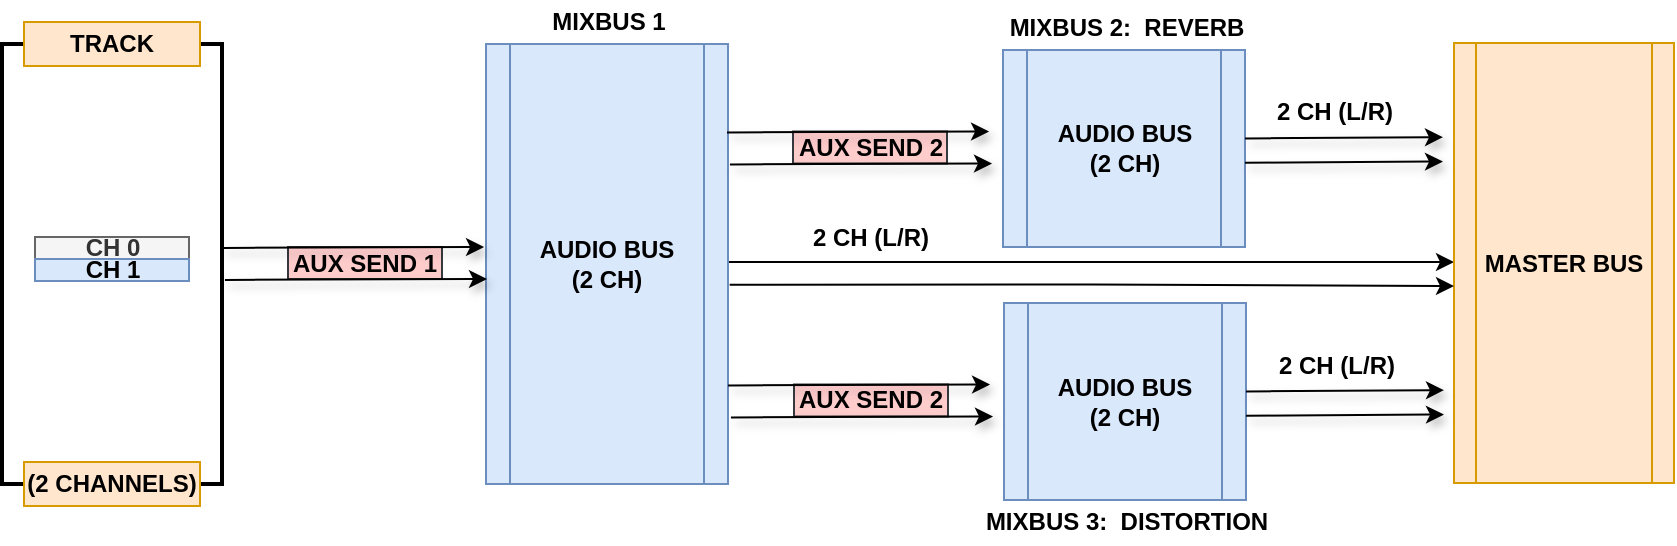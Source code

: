 <mxfile version="14.0.1" type="device"><diagram id="V03br5_8dw5gIZR1Cnkg" name="Page-1"><mxGraphModel dx="1307" dy="1041" grid="1" gridSize="11" guides="1" tooltips="1" connect="1" arrows="1" fold="1" page="1" pageScale="1" pageWidth="1100" pageHeight="850" math="0" shadow="0"><root><mxCell id="0"/><mxCell id="1" parent="0"/><mxCell id="l5dtCFfwm-GXIGR4iC7H-95" style="edgeStyle=orthogonalEdgeStyle;rounded=0;orthogonalLoop=1;jettySize=auto;html=1;exitX=1;exitY=0.5;exitDx=0;exitDy=0;" edge="1" parent="1" source="l5dtCFfwm-GXIGR4iC7H-24" target="l5dtCFfwm-GXIGR4iC7H-25"><mxGeometry relative="1" as="geometry"><Array as="points"><mxPoint x="594" y="263"/><mxPoint x="594" y="263"/></Array></mxGeometry></mxCell><mxCell id="l5dtCFfwm-GXIGR4iC7H-24" value="&lt;b&gt;AUDIO BUS&lt;br&gt;(2 CH)&lt;/b&gt;" style="shape=process;whiteSpace=wrap;html=1;backgroundOutline=1;fillColor=#dae8fc;strokeColor=#6c8ebf;" vertex="1" parent="1"><mxGeometry x="286" y="154" width="121" height="220" as="geometry"/></mxCell><mxCell id="l5dtCFfwm-GXIGR4iC7H-25" value="&lt;b&gt;MASTER BUS&lt;/b&gt;" style="shape=process;whiteSpace=wrap;html=1;backgroundOutline=1;fillColor=#ffe6cc;strokeColor=#d79b00;" vertex="1" parent="1"><mxGeometry x="770" y="153.5" width="110" height="220" as="geometry"/></mxCell><mxCell id="l5dtCFfwm-GXIGR4iC7H-26" value="&lt;b&gt;CH 0&lt;/b&gt;" style="rounded=0;whiteSpace=wrap;html=1;fillColor=#f5f5f5;strokeColor=#666666;fontColor=#333333;" vertex="1" parent="1"><mxGeometry x="60.5" y="250.5" width="77" height="11" as="geometry"/></mxCell><mxCell id="l5dtCFfwm-GXIGR4iC7H-27" value="&lt;b&gt;CH 1&lt;br&gt;&lt;/b&gt;" style="rounded=0;whiteSpace=wrap;html=1;fillColor=#dae8fc;strokeColor=#6c8ebf;" vertex="1" parent="1"><mxGeometry x="60.5" y="261.5" width="77" height="11" as="geometry"/></mxCell><mxCell id="l5dtCFfwm-GXIGR4iC7H-28" value="" style="strokeWidth=2;html=1;shape=mxgraph.flowchart.annotation_1;align=left;pointerEvents=1;labelBackgroundColor=none;fontColor=#000000;" vertex="1" parent="1"><mxGeometry x="44" y="154" width="22" height="220" as="geometry"/></mxCell><mxCell id="l5dtCFfwm-GXIGR4iC7H-29" value="" style="strokeWidth=2;html=1;shape=mxgraph.flowchart.annotation_1;align=left;pointerEvents=1;labelBackgroundColor=none;fontColor=#000000;rotation=-180;" vertex="1" parent="1"><mxGeometry x="132" y="154" width="22" height="220" as="geometry"/></mxCell><mxCell id="l5dtCFfwm-GXIGR4iC7H-30" value="&lt;b&gt;TRACK&lt;/b&gt;" style="rounded=0;whiteSpace=wrap;html=1;labelBackgroundColor=none;fillColor=#ffe6cc;strokeColor=#d79b00;" vertex="1" parent="1"><mxGeometry x="55" y="143" width="88" height="22" as="geometry"/></mxCell><mxCell id="l5dtCFfwm-GXIGR4iC7H-31" value="&lt;b&gt;(2 CHANNELS)&lt;/b&gt;" style="rounded=0;whiteSpace=wrap;html=1;labelBackgroundColor=none;fillColor=#ffe6cc;strokeColor=#d79b00;" vertex="1" parent="1"><mxGeometry x="55" y="363" width="88" height="22" as="geometry"/></mxCell><mxCell id="l5dtCFfwm-GXIGR4iC7H-32" value="&lt;b&gt;AUX SEND 1&lt;/b&gt;" style="rounded=0;whiteSpace=wrap;html=1;labelBackgroundColor=none;strokeColor=#36393d;fillColor=#ffcccc;" vertex="1" parent="1"><mxGeometry x="187" y="255.5" width="77" height="16" as="geometry"/></mxCell><mxCell id="l5dtCFfwm-GXIGR4iC7H-33" value="&lt;b&gt;MIXBUS&lt;/b&gt; &lt;b&gt;1&lt;/b&gt;" style="text;html=1;align=center;verticalAlign=middle;resizable=0;points=[];autosize=1;fontColor=#000000;" vertex="1" parent="1"><mxGeometry x="308" y="132" width="77" height="22" as="geometry"/></mxCell><mxCell id="l5dtCFfwm-GXIGR4iC7H-34" value="" style="endArrow=classic;html=1;shadow=1;fontColor=#000000;fillColor=none;entryX=-0.008;entryY=0.545;entryDx=0;entryDy=0;entryPerimeter=0;" edge="1" parent="1"><mxGeometry width="50" height="50" relative="1" as="geometry"><mxPoint x="155.47" y="271.95" as="sourcePoint"/><mxPoint x="286.502" y="271.5" as="targetPoint"/></mxGeometry></mxCell><mxCell id="l5dtCFfwm-GXIGR4iC7H-35" value="" style="endArrow=classic;html=1;shadow=1;fontColor=#000000;fillColor=none;entryX=-0.008;entryY=0.545;entryDx=0;entryDy=0;entryPerimeter=0;" edge="1" parent="1"><mxGeometry width="50" height="50" relative="1" as="geometry"><mxPoint x="154" y="255.95" as="sourcePoint"/><mxPoint x="285.032" y="255.5" as="targetPoint"/></mxGeometry></mxCell><mxCell id="l5dtCFfwm-GXIGR4iC7H-36" value="&lt;b&gt;AUDIO BUS&lt;br&gt;(2 CH)&lt;/b&gt;" style="shape=process;whiteSpace=wrap;html=1;backgroundOutline=1;fillColor=#dae8fc;strokeColor=#6c8ebf;" vertex="1" parent="1"><mxGeometry x="544.5" y="157" width="121" height="98.5" as="geometry"/></mxCell><mxCell id="l5dtCFfwm-GXIGR4iC7H-37" value="&lt;b&gt;AUX SEND 2&lt;br&gt;&lt;/b&gt;" style="rounded=0;whiteSpace=wrap;html=1;labelBackgroundColor=none;strokeColor=#36393d;fillColor=#ffcccc;" vertex="1" parent="1"><mxGeometry x="439.5" y="197.75" width="77" height="16" as="geometry"/></mxCell><mxCell id="l5dtCFfwm-GXIGR4iC7H-38" value="&lt;b&gt;MIXBUS&lt;/b&gt; &lt;b&gt;2:&amp;nbsp; REVERB&lt;br&gt;&lt;/b&gt;" style="text;html=1;align=center;verticalAlign=middle;resizable=0;points=[];autosize=1;fontColor=#000000;" vertex="1" parent="1"><mxGeometry x="539.5" y="135" width="132" height="22" as="geometry"/></mxCell><mxCell id="l5dtCFfwm-GXIGR4iC7H-39" value="" style="endArrow=classic;html=1;shadow=1;fontColor=#000000;fillColor=none;entryX=-0.008;entryY=0.545;entryDx=0;entryDy=0;entryPerimeter=0;" edge="1" parent="1"><mxGeometry width="50" height="50" relative="1" as="geometry"><mxPoint x="407.97" y="214.2" as="sourcePoint"/><mxPoint x="539.002" y="213.75" as="targetPoint"/></mxGeometry></mxCell><mxCell id="l5dtCFfwm-GXIGR4iC7H-40" value="" style="endArrow=classic;html=1;shadow=1;fontColor=#000000;fillColor=none;entryX=-0.008;entryY=0.545;entryDx=0;entryDy=0;entryPerimeter=0;" edge="1" parent="1"><mxGeometry width="50" height="50" relative="1" as="geometry"><mxPoint x="406.5" y="198.2" as="sourcePoint"/><mxPoint x="537.532" y="197.75" as="targetPoint"/></mxGeometry></mxCell><mxCell id="l5dtCFfwm-GXIGR4iC7H-41" value="" style="endArrow=classic;html=1;shadow=1;strokeColor=#000000;fontColor=#000000;" edge="1" parent="1"><mxGeometry width="50" height="50" relative="1" as="geometry"><mxPoint x="665.5" y="213.37" as="sourcePoint"/><mxPoint x="764.5" y="212.75" as="targetPoint"/></mxGeometry></mxCell><mxCell id="l5dtCFfwm-GXIGR4iC7H-42" value="" style="endArrow=classic;html=1;shadow=1;fontColor=#000000;fillColor=none;" edge="1" parent="1"><mxGeometry width="50" height="50" relative="1" as="geometry"><mxPoint x="665.5" y="201.19" as="sourcePoint"/><mxPoint x="764.5" y="200.57" as="targetPoint"/></mxGeometry></mxCell><mxCell id="l5dtCFfwm-GXIGR4iC7H-43" value="&lt;b&gt;2 CH (L/R)&lt;/b&gt;" style="text;html=1;align=center;verticalAlign=middle;resizable=0;points=[];autosize=1;fontColor=#000000;" vertex="1" parent="1"><mxGeometry x="671.5" y="177.16" width="77" height="22" as="geometry"/></mxCell><mxCell id="l5dtCFfwm-GXIGR4iC7H-44" value="&lt;b&gt;AUDIO BUS&lt;br&gt;(2 CH)&lt;/b&gt;" style="shape=process;whiteSpace=wrap;html=1;backgroundOutline=1;fillColor=#dae8fc;strokeColor=#6c8ebf;" vertex="1" parent="1"><mxGeometry x="545" y="283.5" width="121" height="98.5" as="geometry"/></mxCell><mxCell id="l5dtCFfwm-GXIGR4iC7H-45" value="&lt;b&gt;AUX SEND 2&lt;br&gt;&lt;/b&gt;" style="rounded=0;whiteSpace=wrap;html=1;labelBackgroundColor=none;strokeColor=#36393d;fillColor=#ffcccc;" vertex="1" parent="1"><mxGeometry x="440" y="324.25" width="77" height="16" as="geometry"/></mxCell><mxCell id="l5dtCFfwm-GXIGR4iC7H-46" value="&lt;b&gt;MIXBUS&lt;/b&gt; &lt;b&gt;3:&amp;nbsp; DISTORTION&lt;br&gt;&lt;/b&gt;" style="text;html=1;align=center;verticalAlign=middle;resizable=0;points=[];autosize=1;fontColor=#000000;" vertex="1" parent="1"><mxGeometry x="523" y="382" width="165" height="22" as="geometry"/></mxCell><mxCell id="l5dtCFfwm-GXIGR4iC7H-47" value="" style="endArrow=classic;html=1;shadow=1;fontColor=#000000;fillColor=none;entryX=-0.008;entryY=0.545;entryDx=0;entryDy=0;entryPerimeter=0;" edge="1" parent="1"><mxGeometry width="50" height="50" relative="1" as="geometry"><mxPoint x="408.47" y="340.7" as="sourcePoint"/><mxPoint x="539.502" y="340.25" as="targetPoint"/></mxGeometry></mxCell><mxCell id="l5dtCFfwm-GXIGR4iC7H-48" value="" style="endArrow=classic;html=1;shadow=1;fontColor=#000000;fillColor=none;entryX=-0.008;entryY=0.545;entryDx=0;entryDy=0;entryPerimeter=0;" edge="1" parent="1"><mxGeometry width="50" height="50" relative="1" as="geometry"><mxPoint x="407" y="324.7" as="sourcePoint"/><mxPoint x="538.032" y="324.25" as="targetPoint"/></mxGeometry></mxCell><mxCell id="l5dtCFfwm-GXIGR4iC7H-49" value="" style="endArrow=classic;html=1;shadow=1;strokeColor=#000000;fontColor=#000000;" edge="1" parent="1"><mxGeometry width="50" height="50" relative="1" as="geometry"><mxPoint x="666" y="339.87" as="sourcePoint"/><mxPoint x="765" y="339.25" as="targetPoint"/></mxGeometry></mxCell><mxCell id="l5dtCFfwm-GXIGR4iC7H-50" value="" style="endArrow=classic;html=1;shadow=1;fontColor=#000000;fillColor=none;" edge="1" parent="1"><mxGeometry width="50" height="50" relative="1" as="geometry"><mxPoint x="666" y="327.69" as="sourcePoint"/><mxPoint x="765" y="327.07" as="targetPoint"/></mxGeometry></mxCell><mxCell id="l5dtCFfwm-GXIGR4iC7H-51" value="&lt;b&gt;2 CH (L/R)&lt;/b&gt;" style="text;html=1;align=center;verticalAlign=middle;resizable=0;points=[];autosize=1;fontColor=#000000;" vertex="1" parent="1"><mxGeometry x="672" y="303.66" width="77" height="22" as="geometry"/></mxCell><mxCell id="l5dtCFfwm-GXIGR4iC7H-99" style="edgeStyle=orthogonalEdgeStyle;rounded=0;orthogonalLoop=1;jettySize=auto;html=1;exitX=1.007;exitY=0.547;exitDx=0;exitDy=0;exitPerimeter=0;" edge="1" parent="1" source="l5dtCFfwm-GXIGR4iC7H-24"><mxGeometry relative="1" as="geometry"><mxPoint x="418" y="275" as="sourcePoint"/><mxPoint x="770" y="275" as="targetPoint"/><Array as="points"><mxPoint x="589" y="274"/></Array></mxGeometry></mxCell><mxCell id="l5dtCFfwm-GXIGR4iC7H-100" value="&lt;b&gt;2 CH (L/R)&lt;/b&gt;" style="text;html=1;align=center;verticalAlign=middle;resizable=0;points=[];autosize=1;fontColor=#000000;" vertex="1" parent="1"><mxGeometry x="439.5" y="239.5" width="77" height="22" as="geometry"/></mxCell></root></mxGraphModel></diagram></mxfile>